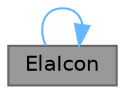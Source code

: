digraph "ElaIcon"
{
 // LATEX_PDF_SIZE
  bgcolor="transparent";
  edge [fontname=Helvetica,fontsize=10,labelfontname=Helvetica,labelfontsize=10];
  node [fontname=Helvetica,fontsize=10,shape=box,height=0.2,width=0.4];
  rankdir="LR";
  Node1 [id="Node000001",label="ElaIcon",height=0.2,width=0.4,color="gray40", fillcolor="grey60", style="filled", fontcolor="black",tooltip="构造函数"];
  Node1 -> Node1 [id="edge1_Node000001_Node000001",color="steelblue1",style="solid",tooltip=" "];
}
